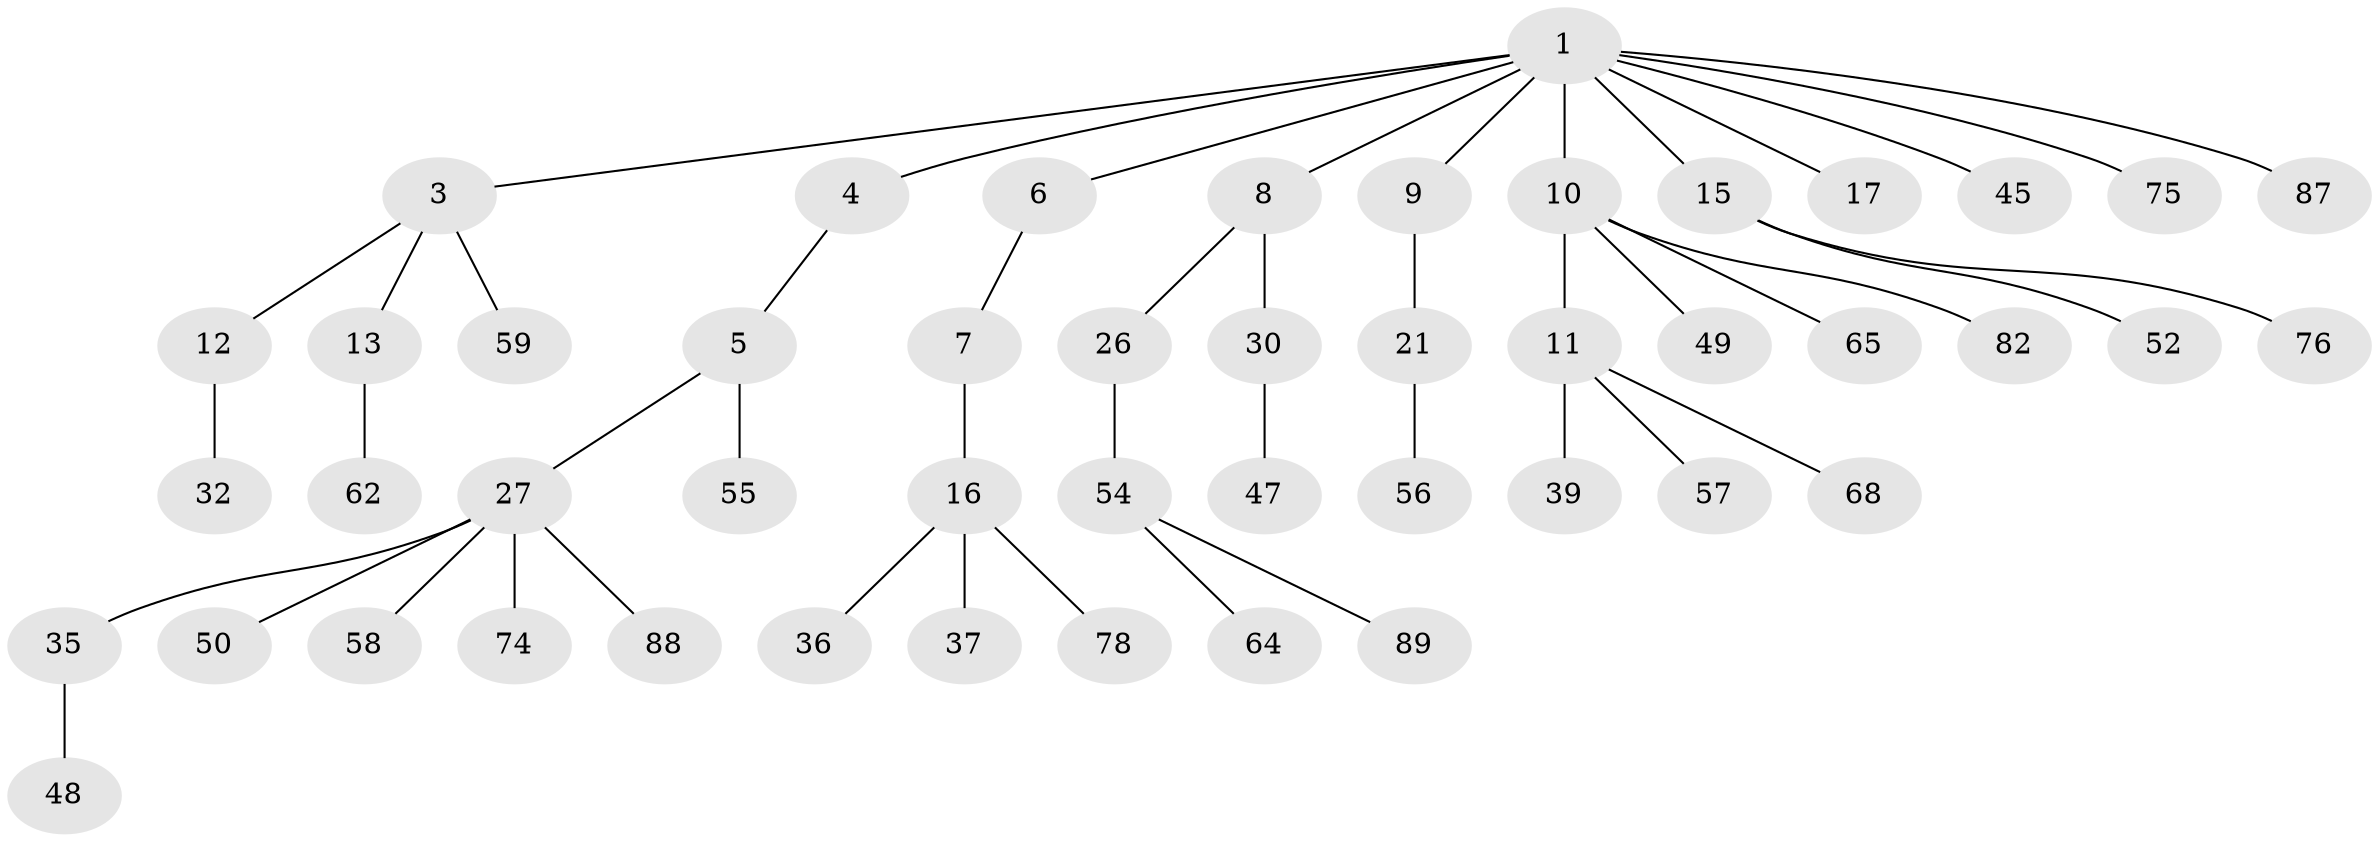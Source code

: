 // original degree distribution, {7: 0.010416666666666666, 6: 0.020833333333333332, 3: 0.16666666666666666, 4: 0.07291666666666667, 5: 0.020833333333333332, 2: 0.17708333333333334, 1: 0.53125}
// Generated by graph-tools (version 1.1) at 2025/15/03/09/25 04:15:29]
// undirected, 48 vertices, 47 edges
graph export_dot {
graph [start="1"]
  node [color=gray90,style=filled];
  1 [super="+2"];
  3 [super="+66+53"];
  4 [super="+23"];
  5 [super="+19+14+41"];
  6 [super="+51+18+38"];
  7;
  8 [super="+60"];
  9 [super="+79"];
  10 [super="+22"];
  11 [super="+20"];
  12 [super="+91+31"];
  13 [super="+29"];
  15 [super="+24+72+96"];
  16 [super="+34+73"];
  17 [super="+25"];
  21 [super="+69+81"];
  26 [super="+28+67"];
  27 [super="+46+71+33"];
  30;
  32;
  35 [super="+42"];
  36;
  37;
  39;
  45;
  47;
  48 [super="+90"];
  49;
  50 [super="+83+86"];
  52;
  54;
  55 [super="+70"];
  56 [super="+63"];
  57 [super="+61"];
  58;
  59;
  62 [super="+85"];
  64;
  65;
  68;
  74;
  75;
  76;
  78 [super="+80"];
  82;
  87;
  88;
  89;
  1 -- 3;
  1 -- 8;
  1 -- 15;
  1 -- 17;
  1 -- 45;
  1 -- 87;
  1 -- 4;
  1 -- 6;
  1 -- 9;
  1 -- 10;
  1 -- 75;
  3 -- 12;
  3 -- 13;
  3 -- 59;
  4 -- 5;
  5 -- 27;
  5 -- 55;
  6 -- 7;
  7 -- 16;
  8 -- 26;
  8 -- 30;
  9 -- 21;
  10 -- 11;
  10 -- 82;
  10 -- 65;
  10 -- 49;
  11 -- 57;
  11 -- 68;
  11 -- 39;
  12 -- 32;
  13 -- 62;
  15 -- 52;
  15 -- 76;
  16 -- 36;
  16 -- 37;
  16 -- 78;
  21 -- 56;
  26 -- 54;
  27 -- 35;
  27 -- 88;
  27 -- 74;
  27 -- 50;
  27 -- 58;
  30 -- 47;
  35 -- 48;
  54 -- 64;
  54 -- 89;
}
